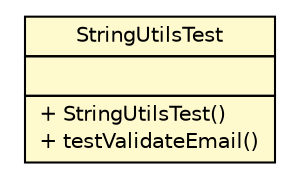 #!/usr/local/bin/dot
#
# Class diagram 
# Generated by UMLGraph version 5.1 (http://www.umlgraph.org/)
#

digraph G {
	edge [fontname="Helvetica",fontsize=10,labelfontname="Helvetica",labelfontsize=10];
	node [fontname="Helvetica",fontsize=10,shape=plaintext];
	nodesep=0.25;
	ranksep=0.5;
	// com.apporiented.hermesftp.utils.StringUtilsTest
	c334 [label=<<table title="com.apporiented.hermesftp.utils.StringUtilsTest" border="0" cellborder="1" cellspacing="0" cellpadding="2" port="p" bgcolor="lemonChiffon" href="./StringUtilsTest.html">
		<tr><td><table border="0" cellspacing="0" cellpadding="1">
<tr><td align="center" balign="center"> StringUtilsTest </td></tr>
		</table></td></tr>
		<tr><td><table border="0" cellspacing="0" cellpadding="1">
<tr><td align="left" balign="left">  </td></tr>
		</table></td></tr>
		<tr><td><table border="0" cellspacing="0" cellpadding="1">
<tr><td align="left" balign="left"> + StringUtilsTest() </td></tr>
<tr><td align="left" balign="left"> + testValidateEmail() </td></tr>
		</table></td></tr>
		</table>>, fontname="Helvetica", fontcolor="black", fontsize=10.0];
}

